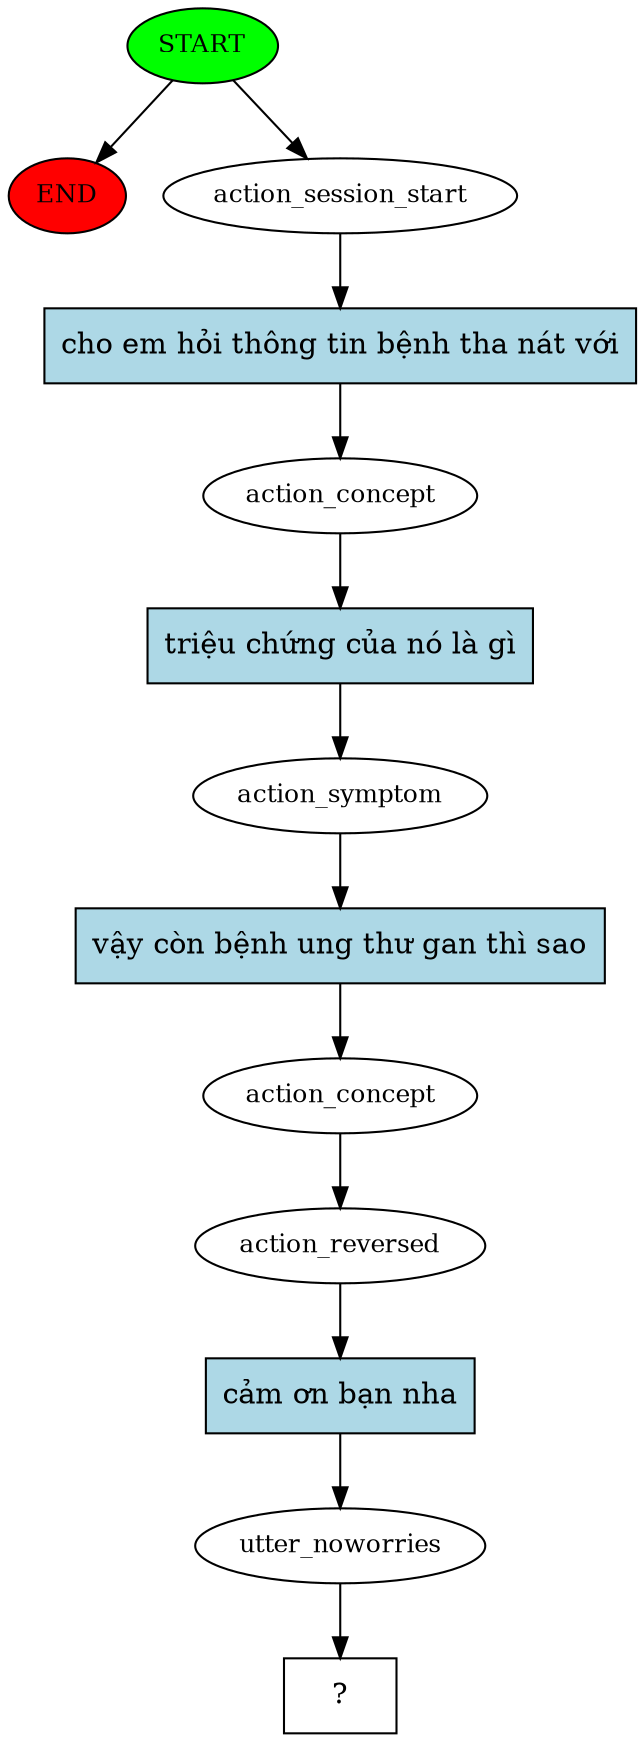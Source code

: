 digraph  {
0 [class="start active", fillcolor=green, fontsize=12, label=START, style=filled];
"-1" [class=end, fillcolor=red, fontsize=12, label=END, style=filled];
1 [class=active, fontsize=12, label=action_session_start];
2 [class=active, fontsize=12, label=action_concept];
3 [class=active, fontsize=12, label=action_symptom];
4 [class=active, fontsize=12, label=action_concept];
5 [class=active, fontsize=12, label=action_reversed];
6 [class=active, fontsize=12, label=utter_noworries];
7 [class="intent dashed active", label="  ?  ", shape=rect];
8 [class="intent active", fillcolor=lightblue, label="cho em hỏi thông tin bệnh tha nát với", shape=rect, style=filled];
9 [class="intent active", fillcolor=lightblue, label="triệu chứng của nó là gì", shape=rect, style=filled];
10 [class="intent active", fillcolor=lightblue, label="vậy còn bệnh ung thư gan thì sao", shape=rect, style=filled];
11 [class="intent active", fillcolor=lightblue, label="cảm ơn bạn nha", shape=rect, style=filled];
0 -> "-1"  [class="", key=NONE, label=""];
0 -> 1  [class=active, key=NONE, label=""];
1 -> 8  [class=active, key=0];
2 -> 9  [class=active, key=0];
3 -> 10  [class=active, key=0];
4 -> 5  [class=active, key=NONE, label=""];
5 -> 11  [class=active, key=0];
6 -> 7  [class=active, key=NONE, label=""];
8 -> 2  [class=active, key=0];
9 -> 3  [class=active, key=0];
10 -> 4  [class=active, key=0];
11 -> 6  [class=active, key=0];
}
